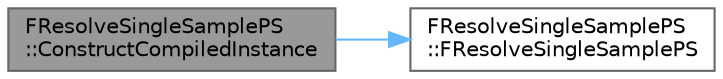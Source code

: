 digraph "FResolveSingleSamplePS::ConstructCompiledInstance"
{
 // INTERACTIVE_SVG=YES
 // LATEX_PDF_SIZE
  bgcolor="transparent";
  edge [fontname=Helvetica,fontsize=10,labelfontname=Helvetica,labelfontsize=10];
  node [fontname=Helvetica,fontsize=10,shape=box,height=0.2,width=0.4];
  rankdir="LR";
  Node1 [id="Node000001",label="FResolveSingleSamplePS\l::ConstructCompiledInstance",height=0.2,width=0.4,color="gray40", fillcolor="grey60", style="filled", fontcolor="black",tooltip=" "];
  Node1 -> Node2 [id="edge1_Node000001_Node000002",color="steelblue1",style="solid",tooltip=" "];
  Node2 [id="Node000002",label="FResolveSingleSamplePS\l::FResolveSingleSamplePS",height=0.2,width=0.4,color="grey40", fillcolor="white", style="filled",URL="$da/de2/classFResolveSingleSamplePS.html#a0ce77df88f1796fc3bb30d1da61ab5b1",tooltip=" "];
}
